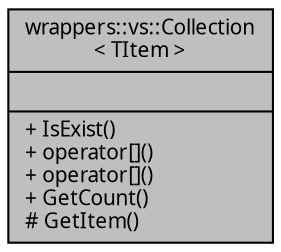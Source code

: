 digraph "wrappers::vs::Collection&lt; TItem &gt;"
{
 // INTERACTIVE_SVG=YES
  edge [fontname="Verdana",fontsize="10",labelfontname="Verdana",labelfontsize="10"];
  node [fontname="Verdana",fontsize="10",shape=record];
  Node1 [label="{wrappers::vs::Collection\l\< TItem \>\n||+ IsExist()\l+ operator[]()\l+ operator[]()\l+ GetCount()\l# GetItem()\l}",height=0.2,width=0.4,color="black", fillcolor="grey75", style="filled", fontcolor="black"];
}
